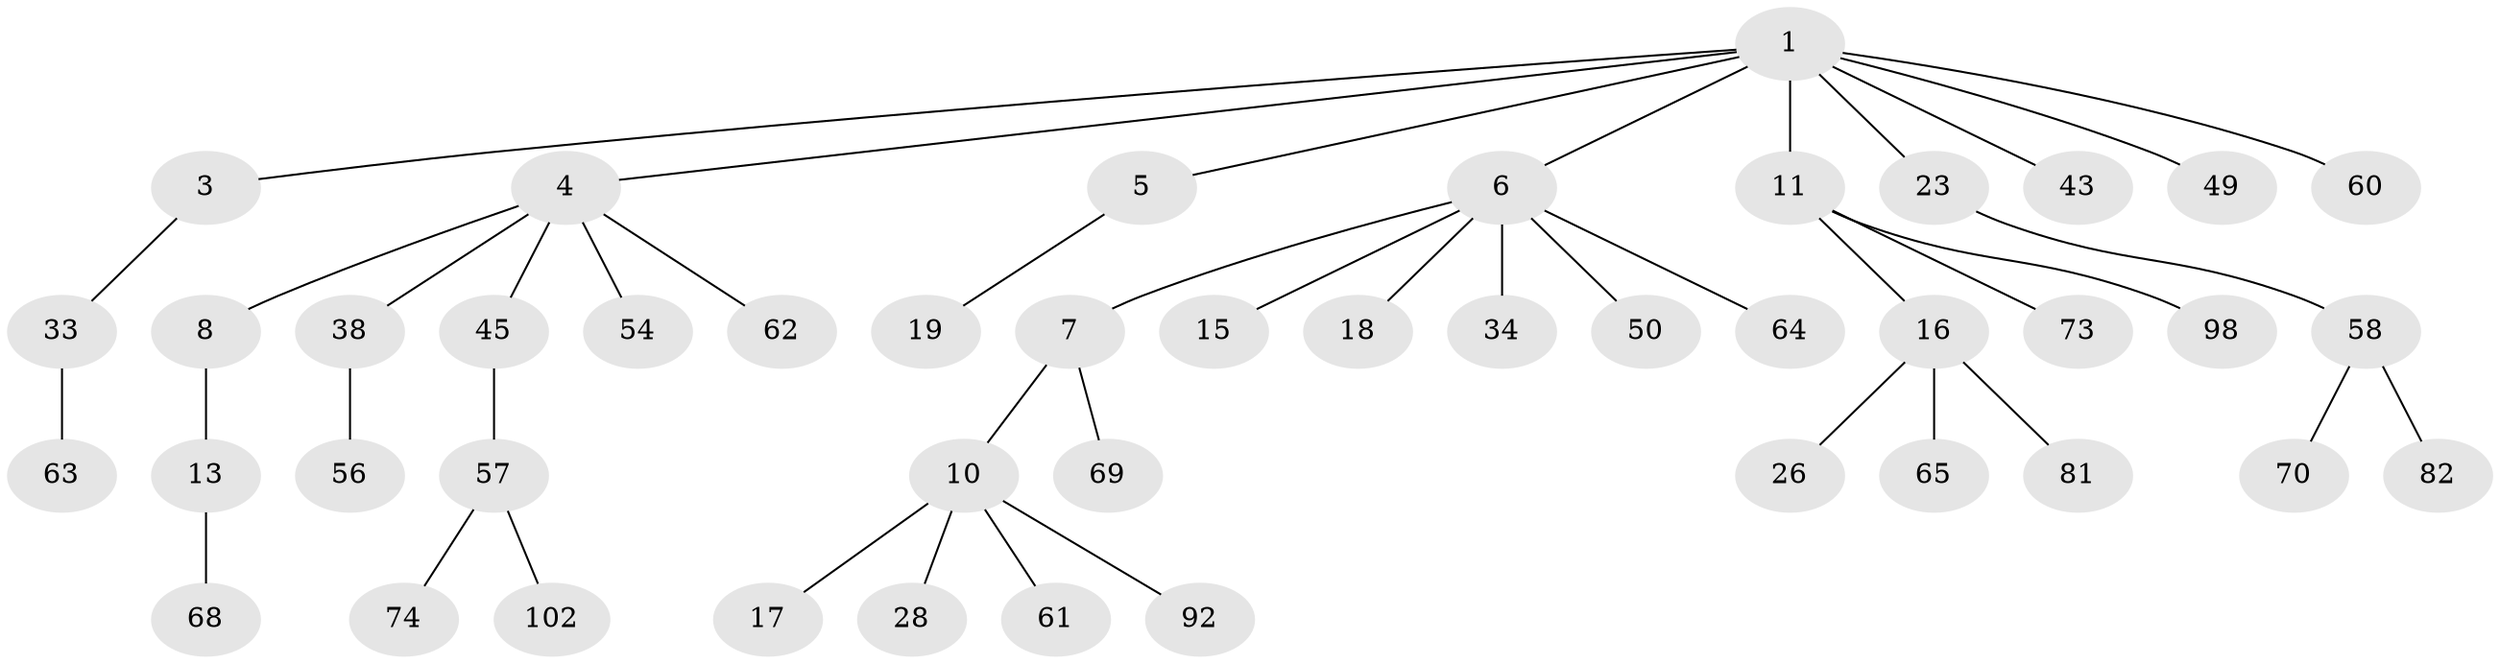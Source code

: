 // original degree distribution, {5: 0.05263157894736842, 6: 0.03508771929824561, 2: 0.2543859649122807, 4: 0.02631578947368421, 3: 0.13157894736842105, 1: 0.5}
// Generated by graph-tools (version 1.1) at 2025/19/03/04/25 18:19:03]
// undirected, 45 vertices, 44 edges
graph export_dot {
graph [start="1"]
  node [color=gray90,style=filled];
  1 [super="+2"];
  3;
  4 [super="+9+31+84"];
  5 [super="+95+25"];
  6 [super="+12+85"];
  7 [super="+24+42+90+104"];
  8 [super="+101"];
  10 [super="+21+14+75"];
  11 [super="+30+20+36"];
  13 [super="+27+41"];
  15 [super="+44"];
  16 [super="+22"];
  17 [super="+110"];
  18 [super="+53"];
  19 [super="+71+106"];
  23 [super="+37+96"];
  26;
  28 [super="+88"];
  33 [super="+39"];
  34 [super="+87"];
  38 [super="+48"];
  43;
  45 [super="+108+91+55"];
  49 [super="+76+112"];
  50;
  54;
  56 [super="+114+113"];
  57;
  58;
  60 [super="+83"];
  61;
  62 [super="+79"];
  63;
  64;
  65 [super="+107+72"];
  68;
  69 [super="+86"];
  70;
  73;
  74 [super="+109"];
  81 [super="+111+94"];
  82;
  92;
  98;
  102;
  1 -- 3;
  1 -- 5;
  1 -- 6;
  1 -- 43;
  1 -- 49;
  1 -- 4;
  1 -- 23;
  1 -- 11;
  1 -- 60;
  3 -- 33;
  4 -- 8;
  4 -- 45;
  4 -- 38;
  4 -- 54;
  4 -- 62;
  5 -- 19;
  6 -- 7;
  6 -- 15;
  6 -- 50;
  6 -- 64;
  6 -- 18;
  6 -- 34;
  7 -- 10;
  7 -- 69;
  8 -- 13;
  10 -- 61;
  10 -- 28;
  10 -- 92;
  10 -- 17;
  11 -- 16;
  11 -- 73;
  11 -- 98;
  13 -- 68;
  16 -- 26;
  16 -- 65;
  16 -- 81;
  23 -- 58;
  33 -- 63;
  38 -- 56;
  45 -- 57;
  57 -- 74;
  57 -- 102;
  58 -- 70;
  58 -- 82;
}
